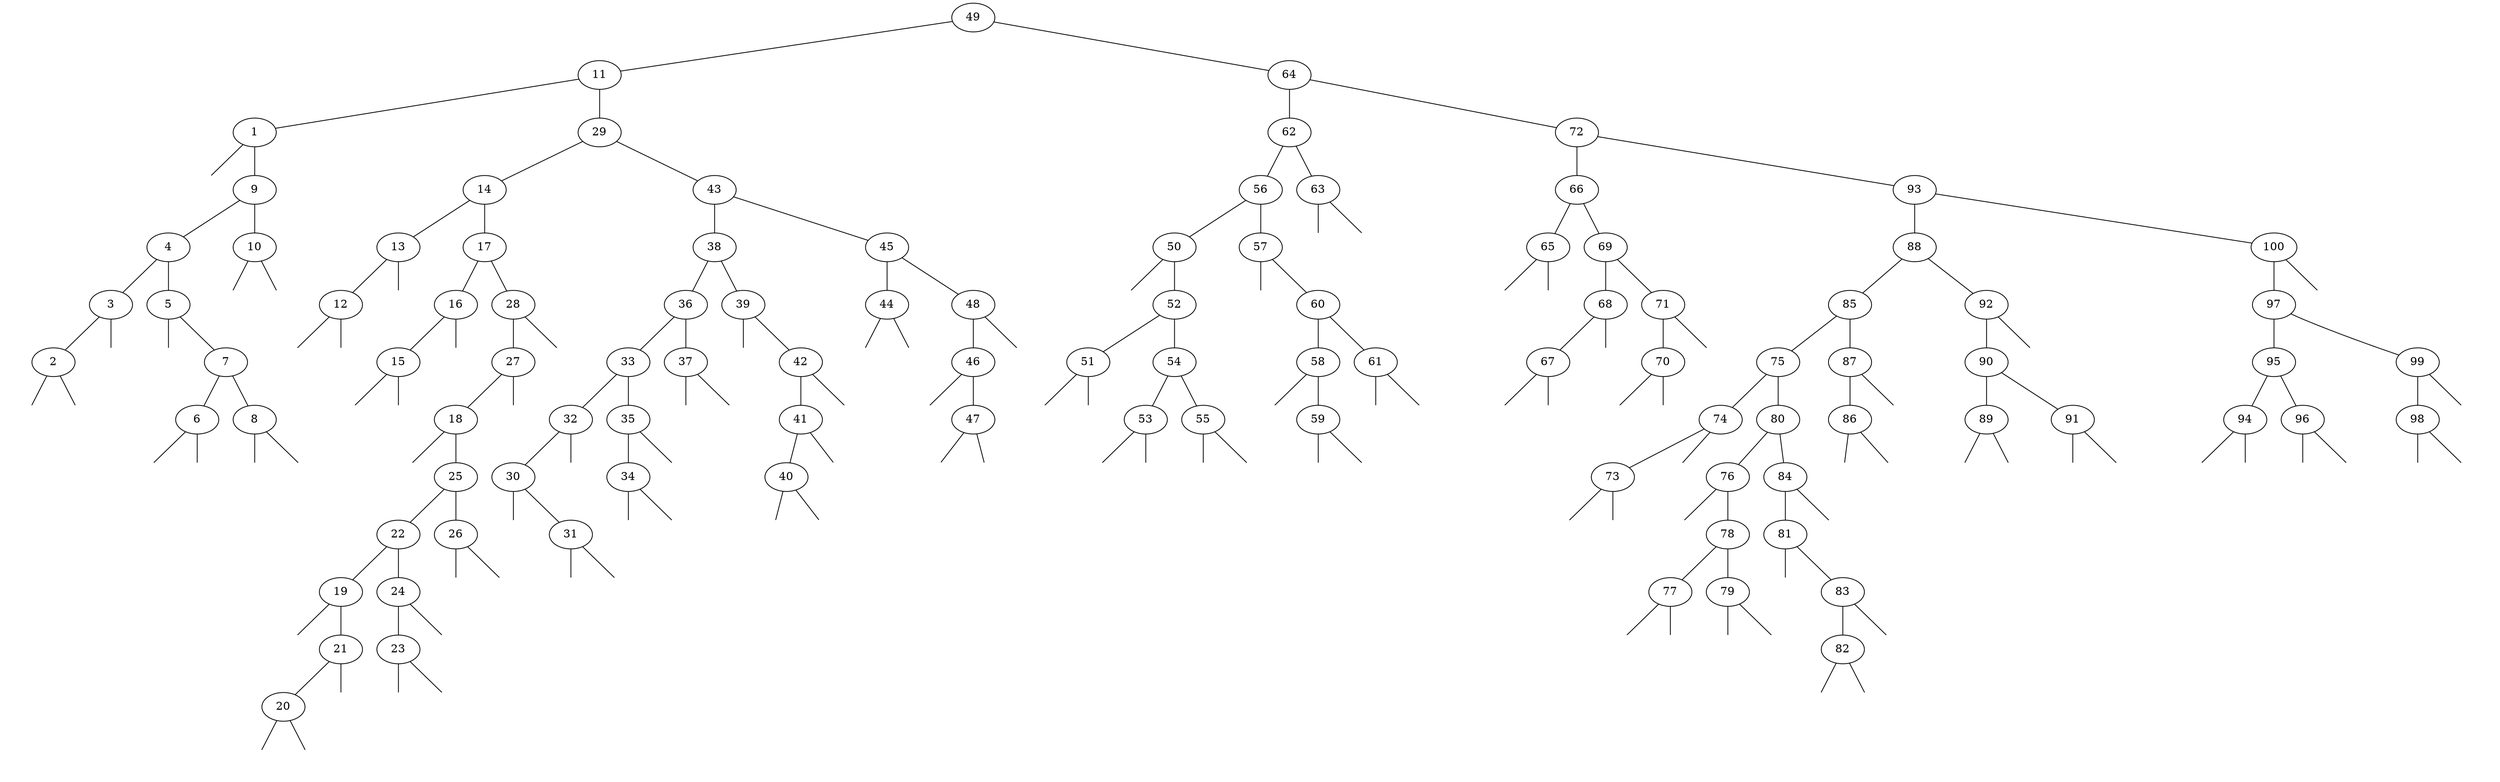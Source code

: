 graph arbre {
	0[shape="plaintext", label=""];
	1[shape="plaintext", label=""];
	2[shape="plaintext", label=""];
	3[label=2];
	3 -- 1;
	3 -- 2;
	4[shape="plaintext", label=""];
	5[label=3];
	5 -- 3;
	5 -- 4;
	6[shape="plaintext", label=""];
	7[shape="plaintext", label=""];
	8[shape="plaintext", label=""];
	9[label=6];
	9 -- 7;
	9 -- 8;
	10[shape="plaintext", label=""];
	11[shape="plaintext", label=""];
	12[label=8];
	12 -- 10;
	12 -- 11;
	13[label=7];
	13 -- 9;
	13 -- 12;
	14[label=5];
	14 -- 6;
	14 -- 13;
	15[label=4];
	15 -- 5;
	15 -- 14;
	16[shape="plaintext", label=""];
	17[shape="plaintext", label=""];
	18[label=10];
	18 -- 16;
	18 -- 17;
	19[label=9];
	19 -- 15;
	19 -- 18;
	20[label=1];
	20 -- 0;
	20 -- 19;
	21[shape="plaintext", label=""];
	22[shape="plaintext", label=""];
	23[label=12];
	23 -- 21;
	23 -- 22;
	24[shape="plaintext", label=""];
	25[label=13];
	25 -- 23;
	25 -- 24;
	26[shape="plaintext", label=""];
	27[shape="plaintext", label=""];
	28[label=15];
	28 -- 26;
	28 -- 27;
	29[shape="plaintext", label=""];
	30[label=16];
	30 -- 28;
	30 -- 29;
	31[shape="plaintext", label=""];
	32[shape="plaintext", label=""];
	33[shape="plaintext", label=""];
	34[shape="plaintext", label=""];
	35[label=20];
	35 -- 33;
	35 -- 34;
	36[shape="plaintext", label=""];
	37[label=21];
	37 -- 35;
	37 -- 36;
	38[label=19];
	38 -- 32;
	38 -- 37;
	39[shape="plaintext", label=""];
	40[shape="plaintext", label=""];
	41[label=23];
	41 -- 39;
	41 -- 40;
	42[shape="plaintext", label=""];
	43[label=24];
	43 -- 41;
	43 -- 42;
	44[label=22];
	44 -- 38;
	44 -- 43;
	45[shape="plaintext", label=""];
	46[shape="plaintext", label=""];
	47[label=26];
	47 -- 45;
	47 -- 46;
	48[label=25];
	48 -- 44;
	48 -- 47;
	49[label=18];
	49 -- 31;
	49 -- 48;
	50[shape="plaintext", label=""];
	51[label=27];
	51 -- 49;
	51 -- 50;
	52[shape="plaintext", label=""];
	53[label=28];
	53 -- 51;
	53 -- 52;
	54[label=17];
	54 -- 30;
	54 -- 53;
	55[label=14];
	55 -- 25;
	55 -- 54;
	56[shape="plaintext", label=""];
	57[shape="plaintext", label=""];
	58[shape="plaintext", label=""];
	59[label=31];
	59 -- 57;
	59 -- 58;
	60[label=30];
	60 -- 56;
	60 -- 59;
	61[shape="plaintext", label=""];
	62[label=32];
	62 -- 60;
	62 -- 61;
	63[shape="plaintext", label=""];
	64[shape="plaintext", label=""];
	65[label=34];
	65 -- 63;
	65 -- 64;
	66[shape="plaintext", label=""];
	67[label=35];
	67 -- 65;
	67 -- 66;
	68[label=33];
	68 -- 62;
	68 -- 67;
	69[shape="plaintext", label=""];
	70[shape="plaintext", label=""];
	71[label=37];
	71 -- 69;
	71 -- 70;
	72[label=36];
	72 -- 68;
	72 -- 71;
	73[shape="plaintext", label=""];
	74[shape="plaintext", label=""];
	75[shape="plaintext", label=""];
	76[label=40];
	76 -- 74;
	76 -- 75;
	77[shape="plaintext", label=""];
	78[label=41];
	78 -- 76;
	78 -- 77;
	79[shape="plaintext", label=""];
	80[label=42];
	80 -- 78;
	80 -- 79;
	81[label=39];
	81 -- 73;
	81 -- 80;
	82[label=38];
	82 -- 72;
	82 -- 81;
	83[shape="plaintext", label=""];
	84[shape="plaintext", label=""];
	85[label=44];
	85 -- 83;
	85 -- 84;
	86[shape="plaintext", label=""];
	87[shape="plaintext", label=""];
	88[shape="plaintext", label=""];
	89[label=47];
	89 -- 87;
	89 -- 88;
	90[label=46];
	90 -- 86;
	90 -- 89;
	91[shape="plaintext", label=""];
	92[label=48];
	92 -- 90;
	92 -- 91;
	93[label=45];
	93 -- 85;
	93 -- 92;
	94[label=43];
	94 -- 82;
	94 -- 93;
	95[label=29];
	95 -- 55;
	95 -- 94;
	96[label=11];
	96 -- 20;
	96 -- 95;
	97[shape="plaintext", label=""];
	98[shape="plaintext", label=""];
	99[shape="plaintext", label=""];
	100[label=51];
	100 -- 98;
	100 -- 99;
	101[shape="plaintext", label=""];
	102[shape="plaintext", label=""];
	103[label=53];
	103 -- 101;
	103 -- 102;
	104[shape="plaintext", label=""];
	105[shape="plaintext", label=""];
	106[label=55];
	106 -- 104;
	106 -- 105;
	107[label=54];
	107 -- 103;
	107 -- 106;
	108[label=52];
	108 -- 100;
	108 -- 107;
	109[label=50];
	109 -- 97;
	109 -- 108;
	110[shape="plaintext", label=""];
	111[shape="plaintext", label=""];
	112[shape="plaintext", label=""];
	113[shape="plaintext", label=""];
	114[label=59];
	114 -- 112;
	114 -- 113;
	115[label=58];
	115 -- 111;
	115 -- 114;
	116[shape="plaintext", label=""];
	117[shape="plaintext", label=""];
	118[label=61];
	118 -- 116;
	118 -- 117;
	119[label=60];
	119 -- 115;
	119 -- 118;
	120[label=57];
	120 -- 110;
	120 -- 119;
	121[label=56];
	121 -- 109;
	121 -- 120;
	122[shape="plaintext", label=""];
	123[shape="plaintext", label=""];
	124[label=63];
	124 -- 122;
	124 -- 123;
	125[label=62];
	125 -- 121;
	125 -- 124;
	126[shape="plaintext", label=""];
	127[shape="plaintext", label=""];
	128[label=65];
	128 -- 126;
	128 -- 127;
	129[shape="plaintext", label=""];
	130[shape="plaintext", label=""];
	131[label=67];
	131 -- 129;
	131 -- 130;
	132[shape="plaintext", label=""];
	133[label=68];
	133 -- 131;
	133 -- 132;
	134[shape="plaintext", label=""];
	135[shape="plaintext", label=""];
	136[label=70];
	136 -- 134;
	136 -- 135;
	137[shape="plaintext", label=""];
	138[label=71];
	138 -- 136;
	138 -- 137;
	139[label=69];
	139 -- 133;
	139 -- 138;
	140[label=66];
	140 -- 128;
	140 -- 139;
	141[shape="plaintext", label=""];
	142[shape="plaintext", label=""];
	143[label=73];
	143 -- 141;
	143 -- 142;
	144[shape="plaintext", label=""];
	145[label=74];
	145 -- 143;
	145 -- 144;
	146[shape="plaintext", label=""];
	147[shape="plaintext", label=""];
	148[shape="plaintext", label=""];
	149[label=77];
	149 -- 147;
	149 -- 148;
	150[shape="plaintext", label=""];
	151[shape="plaintext", label=""];
	152[label=79];
	152 -- 150;
	152 -- 151;
	153[label=78];
	153 -- 149;
	153 -- 152;
	154[label=76];
	154 -- 146;
	154 -- 153;
	155[shape="plaintext", label=""];
	156[shape="plaintext", label=""];
	157[shape="plaintext", label=""];
	158[label=82];
	158 -- 156;
	158 -- 157;
	159[shape="plaintext", label=""];
	160[label=83];
	160 -- 158;
	160 -- 159;
	161[label=81];
	161 -- 155;
	161 -- 160;
	162[shape="plaintext", label=""];
	163[label=84];
	163 -- 161;
	163 -- 162;
	164[label=80];
	164 -- 154;
	164 -- 163;
	165[label=75];
	165 -- 145;
	165 -- 164;
	166[shape="plaintext", label=""];
	167[shape="plaintext", label=""];
	168[label=86];
	168 -- 166;
	168 -- 167;
	169[shape="plaintext", label=""];
	170[label=87];
	170 -- 168;
	170 -- 169;
	171[label=85];
	171 -- 165;
	171 -- 170;
	172[shape="plaintext", label=""];
	173[shape="plaintext", label=""];
	174[label=89];
	174 -- 172;
	174 -- 173;
	175[shape="plaintext", label=""];
	176[shape="plaintext", label=""];
	177[label=91];
	177 -- 175;
	177 -- 176;
	178[label=90];
	178 -- 174;
	178 -- 177;
	179[shape="plaintext", label=""];
	180[label=92];
	180 -- 178;
	180 -- 179;
	181[label=88];
	181 -- 171;
	181 -- 180;
	182[shape="plaintext", label=""];
	183[shape="plaintext", label=""];
	184[label=94];
	184 -- 182;
	184 -- 183;
	185[shape="plaintext", label=""];
	186[shape="plaintext", label=""];
	187[label=96];
	187 -- 185;
	187 -- 186;
	188[label=95];
	188 -- 184;
	188 -- 187;
	189[shape="plaintext", label=""];
	190[shape="plaintext", label=""];
	191[label=98];
	191 -- 189;
	191 -- 190;
	192[shape="plaintext", label=""];
	193[label=99];
	193 -- 191;
	193 -- 192;
	194[label=97];
	194 -- 188;
	194 -- 193;
	195[shape="plaintext", label=""];
	196[label=100];
	196 -- 194;
	196 -- 195;
	197[label=93];
	197 -- 181;
	197 -- 196;
	198[label=72];
	198 -- 140;
	198 -- 197;
	199[label=64];
	199 -- 125;
	199 -- 198;
	200[label=49];
	200 -- 96;
	200 -- 199;
}
